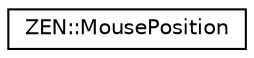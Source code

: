 digraph "Graphical Class Hierarchy"
{
 // LATEX_PDF_SIZE
  edge [fontname="Helvetica",fontsize="10",labelfontname="Helvetica",labelfontsize="10"];
  node [fontname="Helvetica",fontsize="10",shape=record];
  rankdir="LR";
  Node0 [label="ZEN::MousePosition",height=0.2,width=0.4,color="black", fillcolor="white", style="filled",URL="$structZEN_1_1MousePosition.html",tooltip=" "];
}
